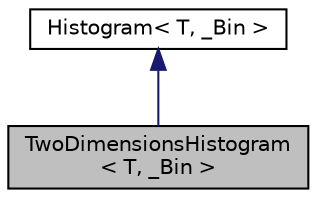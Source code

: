 digraph "TwoDimensionsHistogram&lt; T, _Bin &gt;"
{
  edge [fontname="Helvetica",fontsize="10",labelfontname="Helvetica",labelfontsize="10"];
  node [fontname="Helvetica",fontsize="10",shape=record];
  Node1 [label="TwoDimensionsHistogram\l\< T, _Bin \>",height=0.2,width=0.4,color="black", fillcolor="grey75", style="filled", fontcolor="black"];
  Node2 -> Node1 [dir="back",color="midnightblue",fontsize="10",style="solid",fontname="Helvetica"];
  Node2 [label="Histogram\< T, _Bin \>",height=0.2,width=0.4,color="black", fillcolor="white", style="filled",URL="$classHistogram.html"];
}
